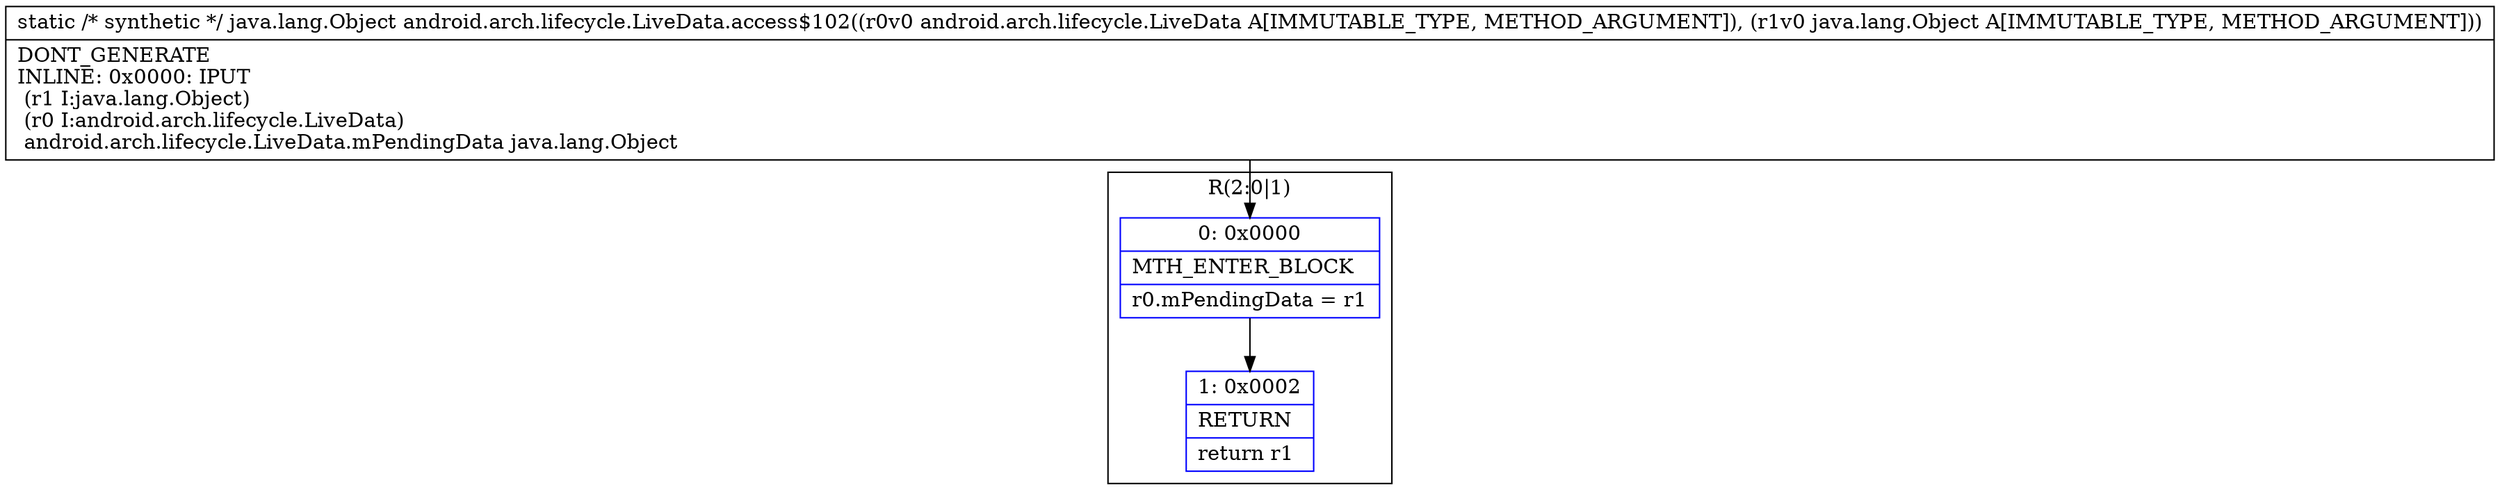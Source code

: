 digraph "CFG forandroid.arch.lifecycle.LiveData.access$102(Landroid\/arch\/lifecycle\/LiveData;Ljava\/lang\/Object;)Ljava\/lang\/Object;" {
subgraph cluster_Region_2140276637 {
label = "R(2:0|1)";
node [shape=record,color=blue];
Node_0 [shape=record,label="{0\:\ 0x0000|MTH_ENTER_BLOCK\l|r0.mPendingData = r1\l}"];
Node_1 [shape=record,label="{1\:\ 0x0002|RETURN\l|return r1\l}"];
}
MethodNode[shape=record,label="{static \/* synthetic *\/ java.lang.Object android.arch.lifecycle.LiveData.access$102((r0v0 android.arch.lifecycle.LiveData A[IMMUTABLE_TYPE, METHOD_ARGUMENT]), (r1v0 java.lang.Object A[IMMUTABLE_TYPE, METHOD_ARGUMENT]))  | DONT_GENERATE\lINLINE: 0x0000: IPUT  \l  (r1 I:java.lang.Object)\l  (r0 I:android.arch.lifecycle.LiveData)\l android.arch.lifecycle.LiveData.mPendingData java.lang.Object\l}"];
MethodNode -> Node_0;
Node_0 -> Node_1;
}

